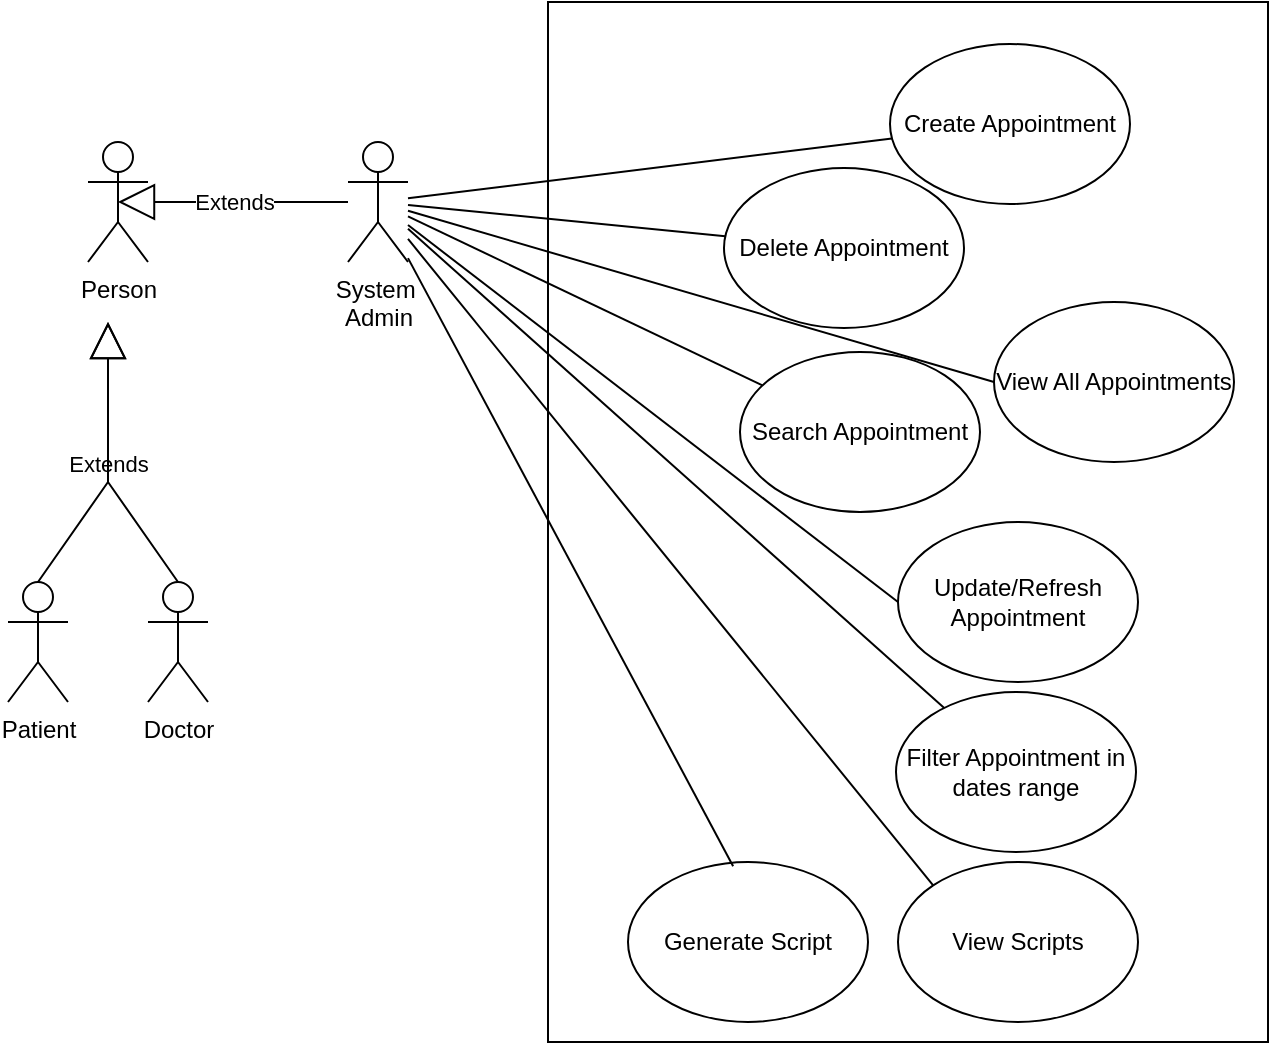 <mxfile version="24.6.4" type="device">
  <diagram name="Page-1" id="qLVLLSWyJxP3mZnmkvA5">
    <mxGraphModel dx="1150" dy="459" grid="1" gridSize="10" guides="1" tooltips="1" connect="1" arrows="1" fold="1" page="1" pageScale="1" pageWidth="827" pageHeight="1169" math="0" shadow="0">
      <root>
        <mxCell id="0" />
        <mxCell id="1" parent="0" />
        <mxCell id="VumtPwIBwzDiypWiYB3E-2" value="" style="rounded=0;whiteSpace=wrap;html=1;" parent="1" vertex="1">
          <mxGeometry x="300" y="80" width="360" height="520" as="geometry" />
        </mxCell>
        <mxCell id="-k_n3W3u2BF3PkI6crBI-2" value="Patient" style="shape=umlActor;verticalLabelPosition=bottom;verticalAlign=top;html=1;outlineConnect=0;" parent="1" vertex="1">
          <mxGeometry x="30" y="370" width="30" height="60" as="geometry" />
        </mxCell>
        <mxCell id="-k_n3W3u2BF3PkI6crBI-3" value="Doctor" style="shape=umlActor;verticalLabelPosition=bottom;verticalAlign=top;html=1;outlineConnect=0;" parent="1" vertex="1">
          <mxGeometry x="100" y="370" width="30" height="60" as="geometry" />
        </mxCell>
        <mxCell id="-k_n3W3u2BF3PkI6crBI-8" value="Create Appointment" style="ellipse;whiteSpace=wrap;html=1;" parent="1" vertex="1">
          <mxGeometry x="471" y="101" width="120" height="80" as="geometry" />
        </mxCell>
        <mxCell id="-k_n3W3u2BF3PkI6crBI-9" value="View All Appointments" style="ellipse;whiteSpace=wrap;html=1;" parent="1" vertex="1">
          <mxGeometry x="523" y="230" width="120" height="80" as="geometry" />
        </mxCell>
        <mxCell id="-k_n3W3u2BF3PkI6crBI-10" value="Update/Refresh Appointment" style="ellipse;whiteSpace=wrap;html=1;" parent="1" vertex="1">
          <mxGeometry x="475" y="340" width="120" height="80" as="geometry" />
        </mxCell>
        <mxCell id="-k_n3W3u2BF3PkI6crBI-11" value="Delete Appointment" style="ellipse;whiteSpace=wrap;html=1;" parent="1" vertex="1">
          <mxGeometry x="388" y="163" width="120" height="80" as="geometry" />
        </mxCell>
        <mxCell id="-k_n3W3u2BF3PkI6crBI-12" value="System&amp;nbsp;&lt;div&gt;Admin&lt;/div&gt;" style="shape=umlActor;verticalLabelPosition=bottom;verticalAlign=top;html=1;outlineConnect=0;" parent="1" vertex="1">
          <mxGeometry x="200" y="150" width="30" height="60" as="geometry" />
        </mxCell>
        <mxCell id="-k_n3W3u2BF3PkI6crBI-13" value="Extends" style="endArrow=block;endSize=16;endFill=0;html=1;rounded=0;exitX=0.5;exitY=0;exitDx=0;exitDy=0;exitPerimeter=0;" parent="1" source="-k_n3W3u2BF3PkI6crBI-3" edge="1">
          <mxGeometry width="160" relative="1" as="geometry">
            <mxPoint x="60" y="250" as="sourcePoint" />
            <mxPoint x="80" y="240" as="targetPoint" />
            <Array as="points">
              <mxPoint x="80" y="320" />
            </Array>
          </mxGeometry>
        </mxCell>
        <mxCell id="-k_n3W3u2BF3PkI6crBI-14" value="" style="endArrow=block;endSize=16;endFill=0;html=1;rounded=0;exitX=0.5;exitY=0;exitDx=0;exitDy=0;exitPerimeter=0;" parent="1" source="-k_n3W3u2BF3PkI6crBI-2" edge="1">
          <mxGeometry width="160" relative="1" as="geometry">
            <mxPoint x="30" y="373" as="sourcePoint" />
            <mxPoint x="80" y="240" as="targetPoint" />
            <Array as="points">
              <mxPoint x="80" y="320" />
            </Array>
          </mxGeometry>
        </mxCell>
        <mxCell id="-k_n3W3u2BF3PkI6crBI-16" value="Generate Script" style="ellipse;whiteSpace=wrap;html=1;" parent="1" vertex="1">
          <mxGeometry x="340" y="510" width="120" height="80" as="geometry" />
        </mxCell>
        <mxCell id="-k_n3W3u2BF3PkI6crBI-24" value="Search Appointment" style="ellipse;whiteSpace=wrap;html=1;" parent="1" vertex="1">
          <mxGeometry x="396" y="255" width="120" height="80" as="geometry" />
        </mxCell>
        <mxCell id="-k_n3W3u2BF3PkI6crBI-25" value="Filter Appointment in dates range" style="ellipse;whiteSpace=wrap;html=1;" parent="1" vertex="1">
          <mxGeometry x="474" y="425" width="120" height="80" as="geometry" />
        </mxCell>
        <mxCell id="-k_n3W3u2BF3PkI6crBI-26" value="" style="endArrow=none;html=1;rounded=0;" parent="1" source="-k_n3W3u2BF3PkI6crBI-12" target="-k_n3W3u2BF3PkI6crBI-8" edge="1">
          <mxGeometry width="50" height="50" relative="1" as="geometry">
            <mxPoint x="250" y="170" as="sourcePoint" />
            <mxPoint x="300" y="120" as="targetPoint" />
          </mxGeometry>
        </mxCell>
        <mxCell id="-k_n3W3u2BF3PkI6crBI-27" value="" style="endArrow=none;html=1;rounded=0;" parent="1" source="-k_n3W3u2BF3PkI6crBI-12" target="-k_n3W3u2BF3PkI6crBI-11" edge="1">
          <mxGeometry width="50" height="50" relative="1" as="geometry">
            <mxPoint x="240" y="188" as="sourcePoint" />
            <mxPoint x="482" y="158" as="targetPoint" />
          </mxGeometry>
        </mxCell>
        <mxCell id="-k_n3W3u2BF3PkI6crBI-28" value="" style="endArrow=none;html=1;rounded=0;entryX=0;entryY=0.5;entryDx=0;entryDy=0;" parent="1" source="-k_n3W3u2BF3PkI6crBI-12" target="-k_n3W3u2BF3PkI6crBI-9" edge="1">
          <mxGeometry width="50" height="50" relative="1" as="geometry">
            <mxPoint x="240" y="191" as="sourcePoint" />
            <mxPoint x="375" y="204" as="targetPoint" />
          </mxGeometry>
        </mxCell>
        <mxCell id="-k_n3W3u2BF3PkI6crBI-29" value="" style="endArrow=none;html=1;rounded=0;" parent="1" source="-k_n3W3u2BF3PkI6crBI-12" target="-k_n3W3u2BF3PkI6crBI-24" edge="1">
          <mxGeometry width="50" height="50" relative="1" as="geometry">
            <mxPoint x="215" y="181" as="sourcePoint" />
            <mxPoint x="481" y="266" as="targetPoint" />
          </mxGeometry>
        </mxCell>
        <mxCell id="-k_n3W3u2BF3PkI6crBI-30" value="" style="endArrow=none;html=1;rounded=0;entryX=0;entryY=0.5;entryDx=0;entryDy=0;" parent="1" source="-k_n3W3u2BF3PkI6crBI-12" target="-k_n3W3u2BF3PkI6crBI-10" edge="1">
          <mxGeometry width="50" height="50" relative="1" as="geometry">
            <mxPoint x="240" y="199" as="sourcePoint" />
            <mxPoint x="389" y="287" as="targetPoint" />
          </mxGeometry>
        </mxCell>
        <mxCell id="-k_n3W3u2BF3PkI6crBI-31" value="" style="endArrow=none;html=1;rounded=0;" parent="1" source="-k_n3W3u2BF3PkI6crBI-12" target="-k_n3W3u2BF3PkI6crBI-25" edge="1">
          <mxGeometry width="50" height="50" relative="1" as="geometry">
            <mxPoint x="240" y="201" as="sourcePoint" />
            <mxPoint x="495" y="393" as="targetPoint" />
          </mxGeometry>
        </mxCell>
        <mxCell id="-k_n3W3u2BF3PkI6crBI-32" value="" style="endArrow=none;html=1;rounded=0;entryX=0.438;entryY=0.026;entryDx=0;entryDy=0;entryPerimeter=0;" parent="1" source="-k_n3W3u2BF3PkI6crBI-12" target="-k_n3W3u2BF3PkI6crBI-16" edge="1">
          <mxGeometry width="50" height="50" relative="1" as="geometry">
            <mxPoint x="240" y="204" as="sourcePoint" />
            <mxPoint x="509" y="448" as="targetPoint" />
          </mxGeometry>
        </mxCell>
        <mxCell id="VumtPwIBwzDiypWiYB3E-1" value="View Scripts" style="ellipse;whiteSpace=wrap;html=1;" parent="1" vertex="1">
          <mxGeometry x="475" y="510" width="120" height="80" as="geometry" />
        </mxCell>
        <mxCell id="VumtPwIBwzDiypWiYB3E-3" value="" style="endArrow=none;html=1;rounded=0;entryX=0;entryY=0;entryDx=0;entryDy=0;" parent="1" source="-k_n3W3u2BF3PkI6crBI-12" target="VumtPwIBwzDiypWiYB3E-1" edge="1">
          <mxGeometry width="50" height="50" relative="1" as="geometry">
            <mxPoint x="200" y="179.996" as="sourcePoint" />
            <mxPoint x="460" y="520.36" as="targetPoint" />
          </mxGeometry>
        </mxCell>
        <mxCell id="VumtPwIBwzDiypWiYB3E-4" value="&lt;div&gt;Person&lt;/div&gt;" style="shape=umlActor;verticalLabelPosition=bottom;verticalAlign=top;html=1;outlineConnect=0;" parent="1" vertex="1">
          <mxGeometry x="70" y="150" width="30" height="60" as="geometry" />
        </mxCell>
        <mxCell id="VumtPwIBwzDiypWiYB3E-11" value="Extends" style="endArrow=block;endSize=16;endFill=0;html=1;rounded=0;entryX=0.5;entryY=0.5;entryDx=0;entryDy=0;entryPerimeter=0;" parent="1" source="-k_n3W3u2BF3PkI6crBI-12" target="VumtPwIBwzDiypWiYB3E-4" edge="1">
          <mxGeometry width="160" relative="1" as="geometry">
            <mxPoint x="180" y="300" as="sourcePoint" />
            <mxPoint x="170" y="210" as="targetPoint" />
          </mxGeometry>
        </mxCell>
      </root>
    </mxGraphModel>
  </diagram>
</mxfile>
